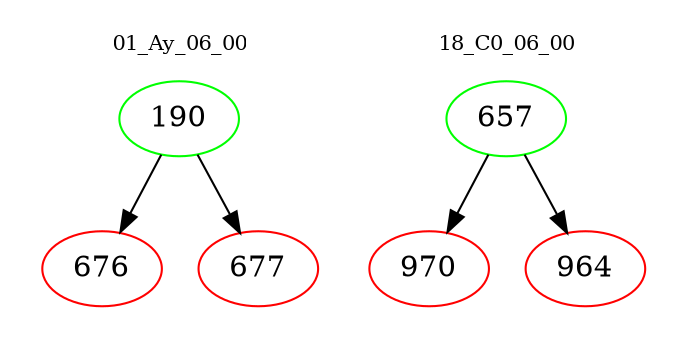 digraph{
subgraph cluster_0 {
color = white
label = "01_Ay_06_00";
fontsize=10;
T0_190 [label="190", color="green"]
T0_190 -> T0_676 [color="black"]
T0_676 [label="676", color="red"]
T0_190 -> T0_677 [color="black"]
T0_677 [label="677", color="red"]
}
subgraph cluster_1 {
color = white
label = "18_C0_06_00";
fontsize=10;
T1_657 [label="657", color="green"]
T1_657 -> T1_970 [color="black"]
T1_970 [label="970", color="red"]
T1_657 -> T1_964 [color="black"]
T1_964 [label="964", color="red"]
}
}
